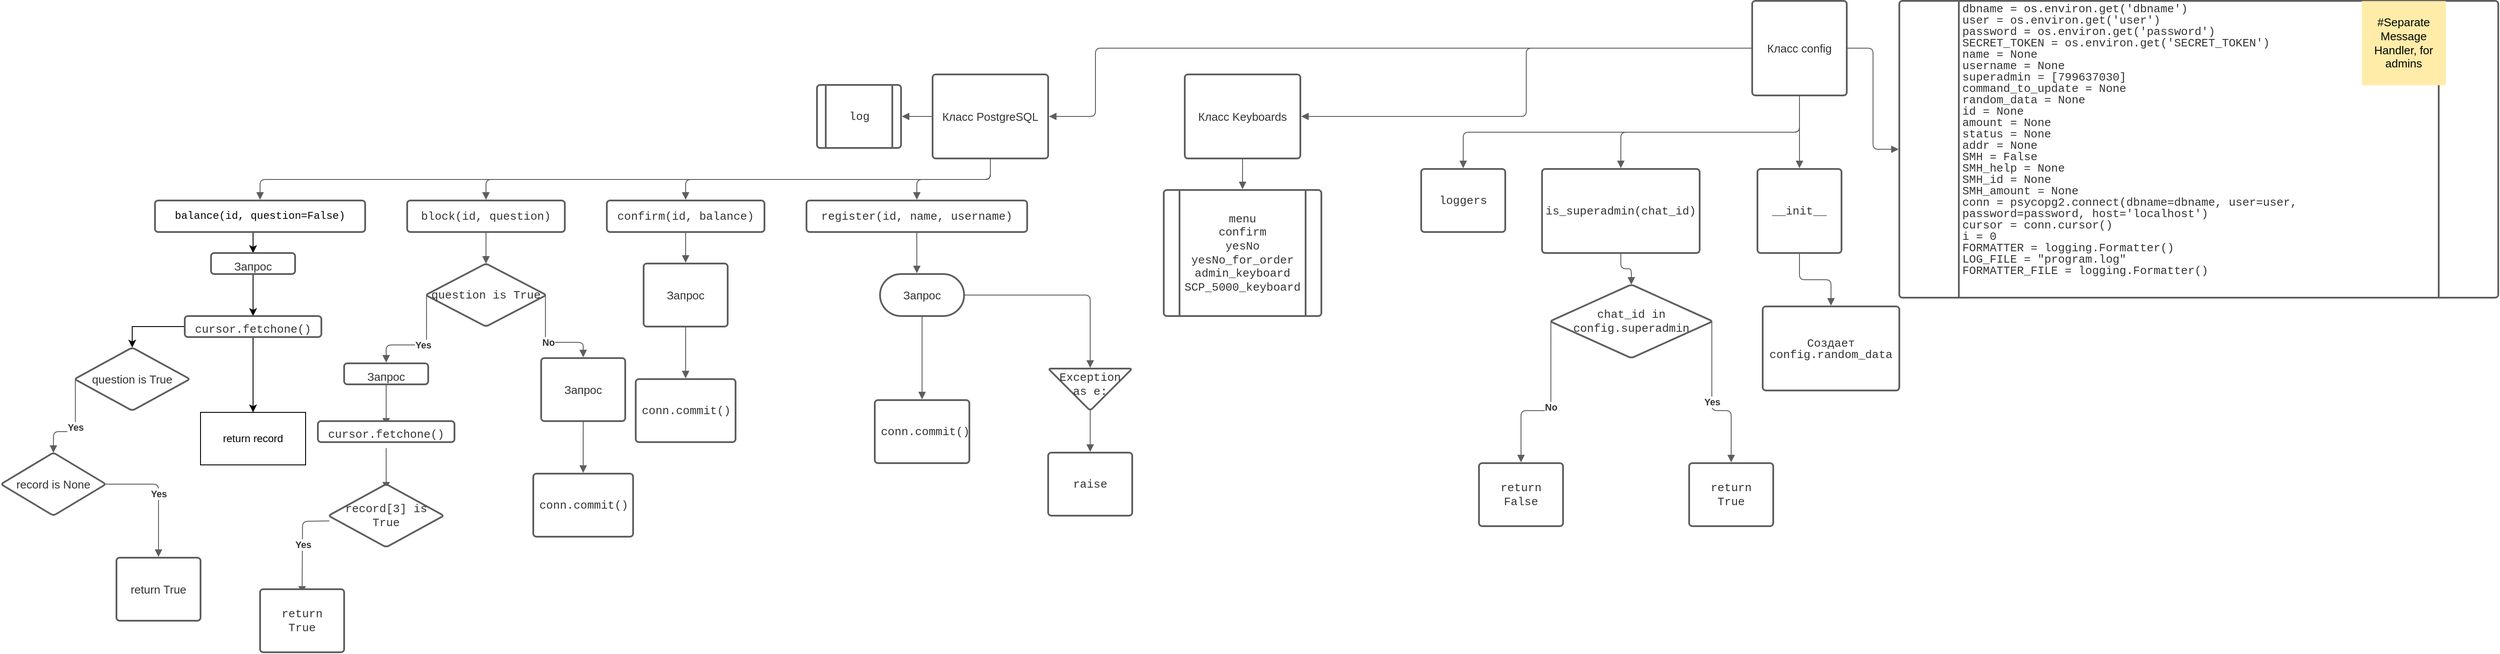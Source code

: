 <mxfile version="14.1.2" type="github"><diagram id="l6JmE9hUUsiGH81pdTk3" name="Page-1"><mxGraphModel dx="3349" dy="1628" grid="1" gridSize="10" guides="1" tooltips="1" connect="1" arrows="1" fold="1" page="1" pageScale="1" pageWidth="827" pageHeight="1169" math="0" shadow="0"><root><mxCell id="0"/><mxCell id="1" parent="0"/><UserObject label="Класс config" lucidchartObjectId="hDQ0U4UAs6aH" id="xtyEx_gyL_2J196OI3PX-1"><mxCell style="html=1;overflow=block;blockSpacing=1;whiteSpace=wrap;;whiteSpace=wrap;fontSize=13;fontColor=#333333;spacing=3;strokeColor=#5e5e5e;strokeOpacity=100;rounded=1;absoluteArcSize=1;arcSize=7;strokeWidth=2;" vertex="1" parent="1"><mxGeometry width="108" height="108" as="geometry"/></mxCell></UserObject><UserObject label="&lt;div style=&quot;display: flex; justify-content: flex-start; text-align: left; align-items: baseline; font-size: 0; line-height: 1;&quot;&gt;&lt;span style=&quot;font-size:11px;&quot;&gt;&lt;span style=&quot;font-size:13px;color:#333333;font-family: Liberation Mono;&quot;&gt;dbname = os.environ.get('dbname')&#10;&lt;/span&gt;&lt;/span&gt;&lt;/div&gt;&lt;div style=&quot;display: flex; justify-content: flex-start; text-align: left; align-items: baseline; font-size: 0; line-height: 1;&quot;&gt;&lt;span style=&quot;font-size:11px;&quot;&gt;&lt;span style=&quot;font-size:13px;color:#333333;font-family: Liberation Mono;&quot;&gt;user = os.environ.get('user')&#10;&lt;/span&gt;&lt;/span&gt;&lt;/div&gt;&lt;div style=&quot;display: flex; justify-content: flex-start; text-align: left; align-items: baseline; font-size: 0; line-height: 1;&quot;&gt;&lt;span style=&quot;font-size:11px;&quot;&gt;&lt;span style=&quot;font-size:13px;color:#333333;font-family: Liberation Mono;&quot;&gt;password = os.environ.get('password')&#10;&lt;/span&gt;&lt;/span&gt;&lt;/div&gt;&lt;div style=&quot;display: flex; justify-content: flex-start; text-align: left; align-items: baseline; font-size: 0; line-height: 1;&quot;&gt;&lt;span style=&quot;font-size:11px;&quot;&gt;&lt;span style=&quot;font-size:13px;color:#333333;font-family: Liberation Mono;&quot;&gt;SECRET_TOKEN = os.environ.get('SECRET_TOKEN')&#10;&lt;/span&gt;&lt;/span&gt;&lt;/div&gt;&lt;div style=&quot;display: flex; justify-content: flex-start; text-align: left; align-items: baseline; font-size: 0; line-height: 1;&quot;&gt;&lt;span style=&quot;font-size:11px;&quot;&gt;&lt;span style=&quot;font-size:13px;color:#333333;font-family: Liberation Mono;&quot;&gt;name = None&#10;&lt;/span&gt;&lt;/span&gt;&lt;/div&gt;&lt;div style=&quot;display: flex; justify-content: flex-start; text-align: left; align-items: baseline; font-size: 0; line-height: 1;&quot;&gt;&lt;span style=&quot;font-size:11px;&quot;&gt;&lt;span style=&quot;font-size:13px;color:#333333;font-family: Liberation Mono;&quot;&gt;username = None&#10;&lt;/span&gt;&lt;/span&gt;&lt;/div&gt;&lt;div style=&quot;display: flex; justify-content: flex-start; text-align: left; align-items: baseline; font-size: 0; line-height: 1;&quot;&gt;&lt;span style=&quot;font-size:11px;&quot;&gt;&lt;span style=&quot;font-size:13px;color:#333333;font-family: Liberation Mono;&quot;&gt;superadmin = [799637030]&#10;&lt;/span&gt;&lt;/span&gt;&lt;/div&gt;&lt;div style=&quot;display: flex; justify-content: flex-start; text-align: left; align-items: baseline; font-size: 0; line-height: 1;&quot;&gt;&lt;span style=&quot;font-size:11px;&quot;&gt;&lt;span style=&quot;font-size:13px;color:#333333;font-family: Liberation Mono;&quot;&gt;command_to_update = None&#10;&lt;/span&gt;&lt;/span&gt;&lt;/div&gt;&lt;div style=&quot;display: flex; justify-content: flex-start; text-align: left; align-items: baseline; font-size: 0; line-height: 1;&quot;&gt;&lt;span style=&quot;font-size:11px;&quot;&gt;&lt;span style=&quot;font-size:13px;color:#333333;font-family: Liberation Mono;&quot;&gt;random_data = None&#10;&lt;/span&gt;&lt;/span&gt;&lt;/div&gt;&lt;div style=&quot;display: flex; justify-content: flex-start; text-align: left; align-items: baseline; font-size: 0; line-height: 1;&quot;&gt;&lt;span style=&quot;font-size:11px;&quot;&gt;&lt;span style=&quot;font-size:13px;color:#333333;font-family: Liberation Mono;&quot;&gt;id = None&#10;&lt;/span&gt;&lt;/span&gt;&lt;/div&gt;&lt;div style=&quot;display: flex; justify-content: flex-start; text-align: left; align-items: baseline; font-size: 0; line-height: 1;&quot;&gt;&lt;span style=&quot;font-size:11px;&quot;&gt;&lt;span style=&quot;font-size:13px;color:#333333;font-family: Liberation Mono;&quot;&gt;amount = None&#10;&lt;/span&gt;&lt;/span&gt;&lt;/div&gt;&lt;div style=&quot;display: flex; justify-content: flex-start; text-align: left; align-items: baseline; font-size: 0; line-height: 1;&quot;&gt;&lt;span style=&quot;font-size:11px;&quot;&gt;&lt;span style=&quot;font-size:13px;color:#333333;font-family: Liberation Mono;&quot;&gt;status = None&#10;&lt;/span&gt;&lt;/span&gt;&lt;/div&gt;&lt;div style=&quot;display: flex; justify-content: flex-start; text-align: left; align-items: baseline; font-size: 0; line-height: 1;&quot;&gt;&lt;span style=&quot;font-size:11px;&quot;&gt;&lt;span style=&quot;font-size:13px;color:#333333;font-family: Liberation Mono;&quot;&gt;addr = None&#10;&lt;/span&gt;&lt;/span&gt;&lt;/div&gt;&lt;div style=&quot;display: flex; justify-content: flex-start; text-align: left; align-items: baseline; font-size: 0; line-height: 1;&quot;&gt;&lt;span style=&quot;font-size:11px;&quot;&gt;&lt;span style=&quot;font-size:13px;color:#333333;font-family: Liberation Mono;&quot;&gt;SMH = False&#10;&lt;/span&gt;&lt;/span&gt;&lt;/div&gt;&lt;div style=&quot;display: flex; justify-content: flex-start; text-align: left; align-items: baseline; font-size: 0; line-height: 1;&quot;&gt;&lt;span style=&quot;font-size:11px;&quot;&gt;&lt;span style=&quot;font-size:13px;color:#333333;font-family: Liberation Mono;&quot;&gt;SMH_help = None&#10;&lt;/span&gt;&lt;/span&gt;&lt;/div&gt;&lt;div style=&quot;display: flex; justify-content: flex-start; text-align: left; align-items: baseline; font-size: 0; line-height: 1;&quot;&gt;&lt;span style=&quot;font-size:11px;&quot;&gt;&lt;span style=&quot;font-size:13px;color:#333333;font-family: Liberation Mono;&quot;&gt;SMH_id = None&#10;&lt;/span&gt;&lt;/span&gt;&lt;/div&gt;&lt;div style=&quot;display: flex; justify-content: flex-start; text-align: left; align-items: baseline; font-size: 0; line-height: 1;&quot;&gt;&lt;span style=&quot;font-size:11px;&quot;&gt;&lt;span style=&quot;font-size:13px;color:#333333;font-family: Liberation Mono;&quot;&gt;SMH_amount = None&#10;&lt;/span&gt;&lt;/span&gt;&lt;/div&gt;&lt;div style=&quot;display: flex; justify-content: flex-start; text-align: left; align-items: baseline; font-size: 0; line-height: 1;&quot;&gt;&lt;span style=&quot;font-size:11px;&quot;&gt;&lt;span style=&quot;font-size:13px;color:#333333;font-family: Liberation Mono;&quot;&gt;conn = psycopg2.connect(dbname=dbname, user=user,&#10;&lt;/span&gt;&lt;/span&gt;&lt;/div&gt;&lt;div style=&quot;display: flex; justify-content: flex-start; text-align: left; align-items: baseline; font-size: 0; line-height: 1;&quot;&gt;&lt;span style=&quot;font-size:11px;&quot;&gt;&lt;span style=&quot;font-size:13px;color:#333333;font-family: Liberation Mono;&quot;&gt;                        password=password, host='localhost')&#10;&lt;/span&gt;&lt;/span&gt;&lt;/div&gt;&lt;div style=&quot;display: flex; justify-content: flex-start; text-align: left; align-items: baseline; font-size: 0; line-height: 1;&quot;&gt;&lt;span style=&quot;font-size:11px;&quot;&gt;&lt;span style=&quot;font-size:13px;color:#333333;font-family: Liberation Mono;&quot;&gt;cursor = conn.cursor()&#10;&lt;/span&gt;&lt;/span&gt;&lt;/div&gt;&lt;div style=&quot;display: flex; justify-content: flex-start; text-align: left; align-items: baseline; font-size: 0; line-height: 1;&quot;&gt;&lt;span style=&quot;font-size:11px;&quot;&gt;&lt;span style=&quot;font-size:13px;color:#333333;font-family: Liberation Mono;&quot;&gt;i = 0&#10;&lt;/span&gt;&lt;/span&gt;&lt;/div&gt;&lt;div style=&quot;display: flex; justify-content: flex-start; text-align: left; align-items: baseline; font-size: 0; line-height: 1;&quot;&gt;&lt;span style=&quot;font-size:11px;&quot;&gt;&lt;span style=&quot;font-size:13px;color:#333333;font-family: Liberation Mono;&quot;&gt;FORMATTER = logging.Formatter()&#10;&lt;/span&gt;&lt;/span&gt;&lt;/div&gt;&lt;div style=&quot;display: flex; justify-content: flex-start; text-align: left; align-items: baseline; font-size: 0; line-height: 1;&quot;&gt;&lt;span style=&quot;font-size:11px;&quot;&gt;&lt;span style=&quot;font-size:13px;color:#333333;font-family: Liberation Mono;&quot;&gt;LOG_FILE = &quot;program.log&quot;&#10;&lt;/span&gt;&lt;/span&gt;&lt;/div&gt;&lt;div style=&quot;display: flex; justify-content: flex-start; text-align: left; align-items: baseline; font-size: 0; line-height: 1;&quot;&gt;&lt;span style=&quot;font-size:11px;&quot;&gt;&lt;span style=&quot;font-size:13px;color:#333333;font-family: Liberation Mono;&quot;&gt;FORMATTER_FILE = logging.Formatter()&#10;&lt;/span&gt;&lt;/span&gt;&lt;/div&gt;&lt;div style=&quot;display: flex; justify-content: flex-start; text-align: left; align-items: baseline; font-size: 0; line-height: 1;&quot;&gt;&lt;span style=&quot;font-size:11px;&quot;&gt;&lt;/span&gt;&lt;/div&gt;" lucidchartObjectId="3DQ0W-RuxyII" id="xtyEx_gyL_2J196OI3PX-2"><mxCell style="html=1;overflow=block;blockSpacing=1;whiteSpace=wrap;shape=process;whiteSpace=wrap;fontSize=11;fontFamily=Liberation Mono;spacing=3;verticalAlign=top;strokeColor=#5e5e5e;strokeOpacity=100;rounded=1;absoluteArcSize=1;arcSize=7;strokeWidth=2;" vertex="1" parent="1"><mxGeometry x="168" width="684" height="339" as="geometry"/></mxCell></UserObject><UserObject label="" lucidchartObjectId="-DQ09T~aSJb0" id="xtyEx_gyL_2J196OI3PX-3"><mxCell style="html=1;jettySize=18;whiteSpace=wrap;fontSize=11;strokeColor=#5E5E5E;rounded=1;arcSize=12;edgeStyle=orthogonalEdgeStyle;startArrow=none;;endArrow=block;endFill=1;;exitX=1.008;exitY=0.5;exitPerimeter=0;entryX=-0.001;entryY=0.5;entryPerimeter=0;" edge="1" parent="1" source="xtyEx_gyL_2J196OI3PX-1" target="xtyEx_gyL_2J196OI3PX-2"><mxGeometry width="100" height="100" relative="1" as="geometry"><Array as="points"/></mxGeometry></mxCell></UserObject><UserObject label="#Separate Message Handler, for admins" lucidchartObjectId="pJQ08L373KIc" id="xtyEx_gyL_2J196OI3PX-4"><mxCell style="html=1;overflow=block;blockSpacing=1;whiteSpace=wrap;whiteSpace=wrap;fontSize=13;spacing=3;verticalAlign=middle;strokeColor=none;fillColor=#FFECA9;strokeWidth=0;" vertex="1" parent="1"><mxGeometry x="696" width="96" height="96" as="geometry"/></mxCell></UserObject><UserObject label="__init__" lucidchartObjectId="HMQ0KcT~kcrE" id="xtyEx_gyL_2J196OI3PX-5"><mxCell style="html=1;overflow=block;blockSpacing=1;whiteSpace=wrap;;whiteSpace=wrap;fontSize=13;fontFamily=Liberation Mono;fontColor=#333333;spacing=3;strokeColor=#5e5e5e;strokeOpacity=100;rounded=1;absoluteArcSize=1;arcSize=7;strokeWidth=2;" vertex="1" parent="1"><mxGeometry x="6" y="192" width="96" height="96" as="geometry"/></mxCell></UserObject><UserObject label="&lt;div style=&quot;display: flex; justify-content: center; text-align: center; align-items: baseline; font-size: 0; line-height: 1;&quot;&gt;&lt;span style=&quot;font-size:11px;&quot;&gt;&lt;span style=&quot;font-size:13px;color:#333333;&quot;&gt;&lt;span style=&quot;font-size:13px;color:#333333;&quot;&gt;Создает &lt;/span&gt;&lt;span style=&quot;font-size:13px;color:#333333;font-family: Liberation Mono;&quot;&gt;config.random_data&lt;/span&gt;&lt;/span&gt;&lt;/span&gt;&lt;/div&gt;" lucidchartObjectId="GNQ0ZvVok~LZ" id="xtyEx_gyL_2J196OI3PX-6"><mxCell style="html=1;overflow=block;blockSpacing=1;whiteSpace=wrap;;whiteSpace=wrap;fontSize=11;fontFamily=Liberation Mono;spacing=3;strokeColor=#5e5e5e;strokeOpacity=100;rounded=1;absoluteArcSize=1;arcSize=7;strokeWidth=2;" vertex="1" parent="1"><mxGeometry x="12" y="349" width="156" height="96" as="geometry"/></mxCell></UserObject><UserObject label="" lucidchartObjectId="JNQ0uCDDpaW5" id="xtyEx_gyL_2J196OI3PX-7"><mxCell style="html=1;jettySize=18;whiteSpace=wrap;fontSize=11;strokeColor=#5E5E5E;rounded=1;arcSize=12;edgeStyle=orthogonalEdgeStyle;startArrow=none;;endArrow=block;endFill=1;;exitX=0.5;exitY=1.009;exitPerimeter=0;entryX=0.5;entryY=-0.009;entryPerimeter=0;" edge="1" parent="1" source="xtyEx_gyL_2J196OI3PX-5" target="xtyEx_gyL_2J196OI3PX-6"><mxGeometry width="100" height="100" relative="1" as="geometry"><Array as="points"/></mxGeometry></mxCell></UserObject><UserObject label="" lucidchartObjectId="qOQ0TwKlsnbl" id="xtyEx_gyL_2J196OI3PX-8"><mxCell style="html=1;jettySize=18;whiteSpace=wrap;fontSize=11;strokeColor=#5E5E5E;rounded=1;arcSize=12;edgeStyle=orthogonalEdgeStyle;startArrow=none;;endArrow=block;endFill=1;;exitX=0.5;exitY=1.008;exitPerimeter=0;entryX=0.5;entryY=-0.009;entryPerimeter=0;" edge="1" parent="1" source="xtyEx_gyL_2J196OI3PX-1" target="xtyEx_gyL_2J196OI3PX-5"><mxGeometry width="100" height="100" relative="1" as="geometry"><Array as="points"/></mxGeometry></mxCell></UserObject><UserObject label="is_superadmin(chat_id)" lucidchartObjectId="3OQ02ox6k~gU" id="xtyEx_gyL_2J196OI3PX-9"><mxCell style="html=1;overflow=block;blockSpacing=1;whiteSpace=wrap;;whiteSpace=wrap;fontSize=13;fontFamily=Liberation Mono;fontColor=#333333;spacing=3;strokeColor=#5e5e5e;strokeOpacity=100;rounded=1;absoluteArcSize=1;arcSize=7;strokeWidth=2;" vertex="1" parent="1"><mxGeometry x="-240" y="192" width="180" height="96" as="geometry"/></mxCell></UserObject><UserObject label="" lucidchartObjectId="sPQ0z7JAv8b." id="xtyEx_gyL_2J196OI3PX-10"><mxCell style="html=1;jettySize=18;whiteSpace=wrap;fontSize=11;strokeColor=#5E5E5E;rounded=1;arcSize=12;edgeStyle=orthogonalEdgeStyle;startArrow=none;;endArrow=block;endFill=1;;exitX=0.5;exitY=1.008;exitPerimeter=0;entryX=0.5;entryY=-0.009;entryPerimeter=0;" edge="1" parent="1" source="xtyEx_gyL_2J196OI3PX-1" target="xtyEx_gyL_2J196OI3PX-9"><mxGeometry width="100" height="100" relative="1" as="geometry"><Array as="points"/></mxGeometry></mxCell></UserObject><UserObject label="chat_id in config.superadmin" lucidchartObjectId="EPQ0c0hJ~rUx" id="xtyEx_gyL_2J196OI3PX-11"><mxCell style="html=1;overflow=block;blockSpacing=1;whiteSpace=wrap;rhombus;whiteSpace=wrap;fontSize=13;fontFamily=Liberation Mono;fontColor=#333333;spacing=3;strokeColor=#5e5e5e;strokeOpacity=100;rounded=1;absoluteArcSize=1;arcSize=7;strokeWidth=2;" vertex="1" parent="1"><mxGeometry x="-231" y="324" width="186" height="84" as="geometry"/></mxCell></UserObject><UserObject label="" lucidchartObjectId="hQQ0FDJRpMS4" id="xtyEx_gyL_2J196OI3PX-12"><mxCell style="html=1;jettySize=18;whiteSpace=wrap;fontSize=11;strokeColor=#5E5E5E;rounded=1;arcSize=12;edgeStyle=orthogonalEdgeStyle;startArrow=none;;endArrow=block;endFill=1;;exitX=0.5;exitY=1.009;exitPerimeter=0;entryX=0.5;entryY=0.001;entryPerimeter=0;" edge="1" parent="1" source="xtyEx_gyL_2J196OI3PX-9" target="xtyEx_gyL_2J196OI3PX-11"><mxGeometry width="100" height="100" relative="1" as="geometry"><Array as="points"/></mxGeometry></mxCell></UserObject><UserObject label="" lucidchartObjectId="rQQ0VRvzDDRo" id="xtyEx_gyL_2J196OI3PX-13"><mxCell style="html=1;jettySize=18;whiteSpace=wrap;fontSize=10;fontColor=#333333;fontStyle=1;strokeColor=#5E5E5E;rounded=1;arcSize=12;edgeStyle=orthogonalEdgeStyle;startArrow=none;;endArrow=block;endFill=1;;exitX=0.994;exitY=0.5;exitPerimeter=0;entryX=0.5;entryY=-0.012;entryPerimeter=0;" edge="1" parent="1" source="xtyEx_gyL_2J196OI3PX-11" target="xtyEx_gyL_2J196OI3PX-15"><mxGeometry width="100" height="100" relative="1" as="geometry"><Array as="points"/></mxGeometry></mxCell></UserObject><mxCell id="xtyEx_gyL_2J196OI3PX-14" value="Yes" style="text;html=1;resizable=0;labelBackgroundColor=#ffffff;align=center;verticalAlign=middle;fontStyle=1;fontColor=#333333;;fontSize=10.667;" vertex="1" parent="xtyEx_gyL_2J196OI3PX-13"><mxGeometry relative="1" as="geometry"/></mxCell><UserObject label="return True" lucidchartObjectId="uQQ0.fqNbmyH" id="xtyEx_gyL_2J196OI3PX-15"><mxCell style="html=1;overflow=block;blockSpacing=1;whiteSpace=wrap;;whiteSpace=wrap;fontSize=13;fontFamily=Liberation Mono;fontColor=#333333;spacing=7;strokeColor=#5E5E5E;rounded=1;absoluteArcSize=1;arcSize=7;strokeWidth=2;" vertex="1" parent="1"><mxGeometry x="-72" y="528" width="96" height="72" as="geometry"/></mxCell></UserObject><UserObject label="" lucidchartObjectId="EQQ0zGtnbi05" id="xtyEx_gyL_2J196OI3PX-16"><mxCell style="html=1;jettySize=18;whiteSpace=wrap;fontSize=10;fontColor=#333333;fontStyle=1;strokeColor=#5E5E5E;rounded=1;arcSize=12;edgeStyle=orthogonalEdgeStyle;startArrow=none;;endArrow=block;endFill=1;;exitX=0.006;exitY=0.5;exitPerimeter=0;entryX=0.5;entryY=-0.012;entryPerimeter=0;" edge="1" parent="1" source="xtyEx_gyL_2J196OI3PX-11" target="xtyEx_gyL_2J196OI3PX-18"><mxGeometry width="100" height="100" relative="1" as="geometry"><Array as="points"/></mxGeometry></mxCell></UserObject><mxCell id="xtyEx_gyL_2J196OI3PX-17" value="No" style="text;html=1;resizable=0;labelBackgroundColor=#ffffff;align=center;verticalAlign=middle;fontStyle=1;fontColor=#333333;;fontSize=10.667;" vertex="1" parent="xtyEx_gyL_2J196OI3PX-16"><mxGeometry relative="1" as="geometry"/></mxCell><UserObject label="return False" lucidchartObjectId="FQQ06dOtDQjU" id="xtyEx_gyL_2J196OI3PX-18"><mxCell style="html=1;overflow=block;blockSpacing=1;whiteSpace=wrap;;whiteSpace=wrap;fontSize=13;fontFamily=Liberation Mono;fontColor=#333333;spacing=7;strokeColor=#5E5E5E;rounded=1;absoluteArcSize=1;arcSize=7;strokeWidth=2;" vertex="1" parent="1"><mxGeometry x="-312" y="528" width="96" height="72" as="geometry"/></mxCell></UserObject><UserObject label="loggers" lucidchartObjectId="dRQ0bjkCkTeu" id="xtyEx_gyL_2J196OI3PX-19"><mxCell style="html=1;overflow=block;blockSpacing=1;whiteSpace=wrap;;whiteSpace=wrap;fontSize=13;fontFamily=Liberation Mono;fontColor=#333333;spacing=7;strokeColor=#5e5e5e;strokeOpacity=100;rounded=1;absoluteArcSize=1;arcSize=7;strokeWidth=2;" vertex="1" parent="1"><mxGeometry x="-378" y="192" width="96" height="72" as="geometry"/></mxCell></UserObject><UserObject label="" lucidchartObjectId="oRQ0dW47oApv" id="xtyEx_gyL_2J196OI3PX-20"><mxCell style="html=1;jettySize=18;whiteSpace=wrap;fontSize=11;strokeColor=#5E5E5E;rounded=1;arcSize=12;edgeStyle=orthogonalEdgeStyle;startArrow=none;;endArrow=block;endFill=1;;exitX=0.5;exitY=1.008;exitPerimeter=0;entryX=0.5;entryY=-0.012;entryPerimeter=0;" edge="1" parent="1" source="xtyEx_gyL_2J196OI3PX-1" target="xtyEx_gyL_2J196OI3PX-19"><mxGeometry width="100" height="100" relative="1" as="geometry"><Array as="points"/></mxGeometry></mxCell></UserObject><UserObject label="Класс Keyboards" lucidchartObjectId="pSQ0SpDm4W1n" id="xtyEx_gyL_2J196OI3PX-21"><mxCell style="html=1;overflow=block;blockSpacing=1;whiteSpace=wrap;;whiteSpace=wrap;fontSize=13;fontColor=#333333;spacing=3;strokeColor=#5e5e5e;strokeOpacity=100;rounded=1;absoluteArcSize=1;arcSize=7;strokeWidth=2;" vertex="1" parent="1"><mxGeometry x="-648" y="84" width="132" height="96" as="geometry"/></mxCell></UserObject><UserObject label="" lucidchartObjectId="VTQ0Rz09wzG1" id="xtyEx_gyL_2J196OI3PX-22"><mxCell style="html=1;jettySize=18;whiteSpace=wrap;fontSize=11;strokeColor=#5E5E5E;rounded=1;arcSize=12;edgeStyle=orthogonalEdgeStyle;startArrow=none;;endArrow=block;endFill=1;;exitX=-0.008;exitY=0.5;exitPerimeter=0;entryX=1.007;entryY=0.5;entryPerimeter=0;" edge="1" parent="1" source="xtyEx_gyL_2J196OI3PX-1" target="xtyEx_gyL_2J196OI3PX-21"><mxGeometry width="100" height="100" relative="1" as="geometry"><Array as="points"/></mxGeometry></mxCell></UserObject><UserObject label="menu&#10;confirm&#10;yesNo&#10;yesNo_for_order&#10;admin_keyboard&#10;SCP_5000_keyboard" lucidchartObjectId="YUQ0JGQ-YQhx" id="xtyEx_gyL_2J196OI3PX-23"><mxCell style="html=1;overflow=block;blockSpacing=1;whiteSpace=wrap;shape=process;whiteSpace=wrap;fontSize=13;fontFamily=Liberation Mono;fontColor=#333333;spacing=3;strokeColor=#5e5e5e;strokeOpacity=100;rounded=1;absoluteArcSize=1;arcSize=7;strokeWidth=2;" vertex="1" parent="1"><mxGeometry x="-672" y="216" width="180" height="144" as="geometry"/></mxCell></UserObject><UserObject label="" lucidchartObjectId="hWQ0HaFvzRCO" id="xtyEx_gyL_2J196OI3PX-24"><mxCell style="html=1;jettySize=18;whiteSpace=wrap;fontSize=11;strokeColor=#5E5E5E;rounded=1;arcSize=12;edgeStyle=orthogonalEdgeStyle;startArrow=none;;endArrow=block;endFill=1;;exitX=0.5;exitY=1.009;exitPerimeter=0;entryX=0.5;entryY=-0.006;entryPerimeter=0;" edge="1" parent="1" source="xtyEx_gyL_2J196OI3PX-21" target="xtyEx_gyL_2J196OI3PX-23"><mxGeometry width="100" height="100" relative="1" as="geometry"><Array as="points"/></mxGeometry></mxCell></UserObject><UserObject label="Класс PostgreSQL" lucidchartObjectId="TWQ0KrH0w~ts" id="xtyEx_gyL_2J196OI3PX-25"><mxCell style="html=1;overflow=block;blockSpacing=1;whiteSpace=wrap;;whiteSpace=wrap;fontSize=13;fontColor=#333333;spacing=3;strokeColor=#5e5e5e;strokeOpacity=100;rounded=1;absoluteArcSize=1;arcSize=7;strokeWidth=2;" vertex="1" parent="1"><mxGeometry x="-936" y="84" width="132" height="96" as="geometry"/></mxCell></UserObject><UserObject label="" lucidchartObjectId="-WQ0o5qtlB7k" id="xtyEx_gyL_2J196OI3PX-26"><mxCell style="html=1;jettySize=18;whiteSpace=wrap;fontSize=11;strokeColor=#5E5E5E;rounded=1;arcSize=12;edgeStyle=orthogonalEdgeStyle;startArrow=none;;endArrow=block;endFill=1;;exitX=-0.008;exitY=0.5;exitPerimeter=0;entryX=1.007;entryY=0.5;entryPerimeter=0;" edge="1" parent="1" source="xtyEx_gyL_2J196OI3PX-1" target="xtyEx_gyL_2J196OI3PX-25"><mxGeometry width="100" height="100" relative="1" as="geometry"><Array as="points"><mxPoint x="-750" y="54"/><mxPoint x="-750" y="132"/></Array></mxGeometry></mxCell></UserObject><UserObject label="log" lucidchartObjectId="JXQ0AlCBZDfg" id="xtyEx_gyL_2J196OI3PX-27"><mxCell style="html=1;overflow=block;blockSpacing=1;whiteSpace=wrap;shape=process;whiteSpace=wrap;fontSize=13;fontFamily=Liberation Mono;fontColor=#333333;spacing=3;strokeColor=#5e5e5e;strokeOpacity=100;rounded=1;absoluteArcSize=1;arcSize=7;strokeWidth=2;" vertex="1" parent="1"><mxGeometry x="-1068" y="96" width="96" height="72" as="geometry"/></mxCell></UserObject><UserObject label="" lucidchartObjectId="LXQ0_CqftDRb" id="xtyEx_gyL_2J196OI3PX-28"><mxCell style="html=1;jettySize=18;whiteSpace=wrap;fontSize=11;strokeColor=#5E5E5E;rounded=1;arcSize=12;edgeStyle=orthogonalEdgeStyle;startArrow=none;;endArrow=block;endFill=1;;exitX=-0.007;exitY=0.5;exitPerimeter=0;entryX=1.009;entryY=0.5;entryPerimeter=0;" edge="1" parent="1" source="xtyEx_gyL_2J196OI3PX-25" target="xtyEx_gyL_2J196OI3PX-27"><mxGeometry width="100" height="100" relative="1" as="geometry"><Array as="points"/></mxGeometry></mxCell></UserObject><UserObject label="register(id, name, username)" lucidchartObjectId="d3Q0F_DugEkv" id="xtyEx_gyL_2J196OI3PX-29"><mxCell style="html=1;overflow=block;blockSpacing=1;whiteSpace=wrap;;whiteSpace=wrap;fontSize=13;fontFamily=Liberation Mono;fontColor=#333333;spacing=3;strokeColor=#5e5e5e;strokeOpacity=100;rounded=1;absoluteArcSize=1;arcSize=7;strokeWidth=2;" vertex="1" parent="1"><mxGeometry x="-1080" y="228" width="252" height="36" as="geometry"/></mxCell></UserObject><UserObject label="" lucidchartObjectId="v3Q0CpTUsn5E" id="xtyEx_gyL_2J196OI3PX-30"><mxCell style="html=1;jettySize=18;whiteSpace=wrap;fontSize=11;strokeColor=#5E5E5E;rounded=1;arcSize=12;edgeStyle=orthogonalEdgeStyle;startArrow=none;;endArrow=block;endFill=1;;exitX=0.5;exitY=1.009;exitPerimeter=0;entryX=0.5;entryY=-0.025;entryPerimeter=0;" edge="1" parent="1" source="xtyEx_gyL_2J196OI3PX-25" target="xtyEx_gyL_2J196OI3PX-29"><mxGeometry width="100" height="100" relative="1" as="geometry"><Array as="points"/></mxGeometry></mxCell></UserObject><UserObject label="Запрос" lucidchartObjectId="c5Q0tSHbYAaO" id="xtyEx_gyL_2J196OI3PX-31"><mxCell style="html=1;overflow=block;blockSpacing=1;whiteSpace=wrap;rounded=1;arcSize=50;whiteSpace=wrap;fontSize=13;fontColor=#333333;spacing=3;strokeColor=#5e5e5e;strokeOpacity=100;strokeWidth=2;" vertex="1" parent="1"><mxGeometry x="-996" y="312" width="96" height="48" as="geometry"/></mxCell></UserObject><UserObject label="" lucidchartObjectId="l7Q0YQLu.lhM" id="xtyEx_gyL_2J196OI3PX-32"><mxCell style="html=1;jettySize=18;whiteSpace=wrap;fontSize=11;strokeColor=#5E5E5E;rounded=1;arcSize=12;edgeStyle=orthogonalEdgeStyle;startArrow=none;;endArrow=block;endFill=1;;exitX=0.5;exitY=1.025;exitPerimeter=0;entryX=0.438;entryY=-0.019;entryPerimeter=0;" edge="1" parent="1" source="xtyEx_gyL_2J196OI3PX-29" target="xtyEx_gyL_2J196OI3PX-31"><mxGeometry width="100" height="100" relative="1" as="geometry"><Array as="points"/></mxGeometry></mxCell></UserObject><UserObject label="" lucidchartObjectId="87Q0lBMQYeHx" id="xtyEx_gyL_2J196OI3PX-33"><mxCell style="html=1;jettySize=18;whiteSpace=wrap;fontSize=11;strokeColor=#5E5E5E;rounded=1;arcSize=12;edgeStyle=orthogonalEdgeStyle;startArrow=none;;endArrow=block;endFill=1;;exitX=1.009;exitY=0.5;exitPerimeter=0;entryX=0.5;entryY=-0.019;entryPerimeter=0;" edge="1" parent="1" source="xtyEx_gyL_2J196OI3PX-31" target="xtyEx_gyL_2J196OI3PX-34"><mxGeometry width="100" height="100" relative="1" as="geometry"><Array as="points"/></mxGeometry></mxCell></UserObject><UserObject label="Exception as e:" lucidchartObjectId="~7Q0lUp9c2rR" id="xtyEx_gyL_2J196OI3PX-34"><mxCell style="html=1;overflow=block;blockSpacing=1;whiteSpace=wrap;triangle;direction=south;anchorPointDirection=0;whiteSpace=wrap;fontSize=13;fontFamily=Liberation Mono;fontColor=#333333;spacing=3;verticalAlign=top;strokeColor=#5E5E5E;rounded=1;absoluteArcSize=1;arcSize=7;strokeWidth=2;" vertex="1" parent="1"><mxGeometry x="-804" y="420" width="96" height="48" as="geometry"/></mxCell></UserObject><UserObject label="" lucidchartObjectId="D8Q0KIHYNTnN" id="xtyEx_gyL_2J196OI3PX-35"><mxCell style="html=1;jettySize=18;whiteSpace=wrap;fontSize=11;strokeColor=#5E5E5E;rounded=1;arcSize=12;edgeStyle=orthogonalEdgeStyle;startArrow=none;;endArrow=block;endFill=1;;exitX=0.5;exitY=0.987;exitPerimeter=0;entryX=0.5;entryY=-0.012;entryPerimeter=0;" edge="1" parent="1" source="xtyEx_gyL_2J196OI3PX-34" target="xtyEx_gyL_2J196OI3PX-36"><mxGeometry width="100" height="100" relative="1" as="geometry"><Array as="points"/></mxGeometry></mxCell></UserObject><UserObject label="raise" lucidchartObjectId="E8Q0.PhNvMUw" id="xtyEx_gyL_2J196OI3PX-36"><mxCell style="html=1;overflow=block;blockSpacing=1;whiteSpace=wrap;;whiteSpace=wrap;fontSize=13;fontFamily=Liberation Mono;fontColor=#333333;spacing=7;strokeColor=#5E5E5E;rounded=1;absoluteArcSize=1;arcSize=7;strokeWidth=2;" vertex="1" parent="1"><mxGeometry x="-804" y="516" width="96" height="72" as="geometry"/></mxCell></UserObject><UserObject label="" lucidchartObjectId="28Q0QKNo~Ukf" id="xtyEx_gyL_2J196OI3PX-37"><mxCell style="html=1;jettySize=18;whiteSpace=wrap;fontSize=11;strokeColor=#5E5E5E;rounded=1;arcSize=12;edgeStyle=orthogonalEdgeStyle;startArrow=none;;endArrow=block;endFill=1;;exitX=0.5;exitY=1.019;exitPerimeter=0;entryX=0.5;entryY=-0.012;entryPerimeter=0;" edge="1" parent="1" source="xtyEx_gyL_2J196OI3PX-31" target="xtyEx_gyL_2J196OI3PX-38"><mxGeometry width="100" height="100" relative="1" as="geometry"><Array as="points"/></mxGeometry></mxCell></UserObject><UserObject label="conn.commit()" lucidchartObjectId="48Q0Pkbf6c8x" id="xtyEx_gyL_2J196OI3PX-38"><mxCell style="html=1;overflow=block;blockSpacing=1;whiteSpace=wrap;;whiteSpace=wrap;fontSize=13;fontFamily=Liberation Mono;fontColor=#333333;spacing=7;strokeColor=#5E5E5E;rounded=1;absoluteArcSize=1;arcSize=7;strokeWidth=2;" vertex="1" parent="1"><mxGeometry x="-1002" y="456" width="108" height="72" as="geometry"/></mxCell></UserObject><UserObject label="confirm(id, balance)" lucidchartObjectId="59Q0v1g5x1WH" id="xtyEx_gyL_2J196OI3PX-39"><mxCell style="html=1;overflow=block;blockSpacing=1;whiteSpace=wrap;;whiteSpace=wrap;fontSize=13;fontFamily=Liberation Mono;fontColor=#333333;spacing=7;strokeColor=#5e5e5e;strokeOpacity=100;rounded=1;absoluteArcSize=1;arcSize=7;strokeWidth=2;" vertex="1" parent="1"><mxGeometry x="-1308" y="228" width="180" height="36" as="geometry"/></mxCell></UserObject><UserObject label="" lucidchartObjectId="p-Q0mg.cwxbQ" id="xtyEx_gyL_2J196OI3PX-40"><mxCell style="html=1;jettySize=18;whiteSpace=wrap;fontSize=11;strokeColor=#5E5E5E;rounded=1;arcSize=12;edgeStyle=orthogonalEdgeStyle;startArrow=none;;endArrow=block;endFill=1;;exitX=0.5;exitY=1.009;exitPerimeter=0;entryX=0.5;entryY=-0.025;entryPerimeter=0;" edge="1" parent="1" source="xtyEx_gyL_2J196OI3PX-25" target="xtyEx_gyL_2J196OI3PX-39"><mxGeometry width="100" height="100" relative="1" as="geometry"><Array as="points"/></mxGeometry></mxCell></UserObject><UserObject label="Запрос" lucidchartObjectId="E-Q0p1fXKIm3" id="xtyEx_gyL_2J196OI3PX-41"><mxCell style="html=1;overflow=block;blockSpacing=1;whiteSpace=wrap;;whiteSpace=wrap;fontSize=13;fontColor=#333333;spacing=7;strokeColor=#5e5e5e;strokeOpacity=100;rounded=1;absoluteArcSize=1;arcSize=7;strokeWidth=2;" vertex="1" parent="1"><mxGeometry x="-1266" y="300" width="96" height="72" as="geometry"/></mxCell></UserObject><UserObject label="" lucidchartObjectId="G-Q0-Jyw0N.0" id="xtyEx_gyL_2J196OI3PX-42"><mxCell style="html=1;jettySize=18;whiteSpace=wrap;fontSize=11;strokeColor=#5E5E5E;rounded=1;arcSize=12;edgeStyle=orthogonalEdgeStyle;startArrow=none;;endArrow=block;endFill=1;;exitX=0.5;exitY=1.025;exitPerimeter=0;entryX=0.5;entryY=-0.012;entryPerimeter=0;" edge="1" parent="1" source="xtyEx_gyL_2J196OI3PX-39" target="xtyEx_gyL_2J196OI3PX-41"><mxGeometry width="100" height="100" relative="1" as="geometry"><Array as="points"/></mxGeometry></mxCell></UserObject><UserObject label="" lucidchartObjectId="O-Q07vXEeAWM" id="xtyEx_gyL_2J196OI3PX-43"><mxCell style="html=1;jettySize=18;whiteSpace=wrap;fontSize=11;strokeColor=#5E5E5E;rounded=1;arcSize=12;edgeStyle=orthogonalEdgeStyle;startArrow=none;;endArrow=block;endFill=1;;exitX=0.5;exitY=1.013;exitPerimeter=0;entryX=0.5;entryY=-0.012;entryPerimeter=0;" edge="1" parent="1" source="xtyEx_gyL_2J196OI3PX-41" target="xtyEx_gyL_2J196OI3PX-44"><mxGeometry width="100" height="100" relative="1" as="geometry"><Array as="points"/></mxGeometry></mxCell></UserObject><UserObject label="conn.commit()" lucidchartObjectId="P-Q0LnzoWJox" id="xtyEx_gyL_2J196OI3PX-44"><mxCell style="html=1;overflow=block;blockSpacing=1;whiteSpace=wrap;;whiteSpace=wrap;fontSize=13;fontFamily=Liberation Mono;fontColor=#333333;spacing=7;strokeColor=#5E5E5E;rounded=1;absoluteArcSize=1;arcSize=7;strokeWidth=2;" vertex="1" parent="1"><mxGeometry x="-1275" y="432" width="114" height="72" as="geometry"/></mxCell></UserObject><UserObject label="block(id, question)" lucidchartObjectId="l_Q01EFt81c7" id="xtyEx_gyL_2J196OI3PX-45"><mxCell style="html=1;overflow=block;blockSpacing=1;whiteSpace=wrap;;whiteSpace=wrap;fontSize=13;fontFamily=Liberation Mono;fontColor=#333333;spacing=7;strokeColor=#5e5e5e;strokeOpacity=100;rounded=1;absoluteArcSize=1;arcSize=7;strokeWidth=2;" vertex="1" parent="1"><mxGeometry x="-1536" y="228" width="180" height="36" as="geometry"/></mxCell></UserObject><UserObject label="" lucidchartObjectId="X_Q0ZRWoyniU" id="xtyEx_gyL_2J196OI3PX-46"><mxCell style="html=1;jettySize=18;whiteSpace=wrap;fontSize=11;strokeColor=#5E5E5E;rounded=1;arcSize=12;edgeStyle=orthogonalEdgeStyle;startArrow=none;;endArrow=block;endFill=1;;exitX=0.5;exitY=1.009;exitPerimeter=0;entryX=0.5;entryY=-0.025;entryPerimeter=0;" edge="1" parent="1" source="xtyEx_gyL_2J196OI3PX-25" target="xtyEx_gyL_2J196OI3PX-45"><mxGeometry width="100" height="100" relative="1" as="geometry"><Array as="points"/></mxGeometry></mxCell></UserObject><UserObject label="question is True" lucidchartObjectId="b~Q0eY7LzALk" id="xtyEx_gyL_2J196OI3PX-47"><mxCell style="html=1;overflow=block;blockSpacing=1;whiteSpace=wrap;rhombus;whiteSpace=wrap;fontSize=13;fontFamily=Liberation Mono;fontColor=#333333;spacing=3;strokeColor=#5e5e5e;strokeOpacity=100;rounded=1;absoluteArcSize=1;arcSize=7;strokeWidth=2;" vertex="1" parent="1"><mxGeometry x="-1515" y="300" width="138" height="72" as="geometry"/></mxCell></UserObject><UserObject label="" lucidchartObjectId="D~Q0fflemiTA" id="xtyEx_gyL_2J196OI3PX-48"><mxCell style="html=1;jettySize=18;whiteSpace=wrap;fontSize=10;fontColor=#333333;fontStyle=1;strokeColor=#5E5E5E;rounded=1;arcSize=12;edgeStyle=orthogonalEdgeStyle;startArrow=none;;endArrow=block;endFill=1;;exitX=0.008;exitY=0.5;exitPerimeter=0;entryX=0.5;entryY=-0.037;entryPerimeter=0;" edge="1" parent="1" source="xtyEx_gyL_2J196OI3PX-47" target="xtyEx_gyL_2J196OI3PX-50"><mxGeometry width="100" height="100" relative="1" as="geometry"><Array as="points"/></mxGeometry></mxCell></UserObject><mxCell id="xtyEx_gyL_2J196OI3PX-49" value="Yes" style="text;html=1;resizable=0;labelBackgroundColor=#ffffff;align=center;verticalAlign=middle;fontStyle=1;fontColor=#333333;;fontSize=10.667;" vertex="1" parent="xtyEx_gyL_2J196OI3PX-48"><mxGeometry relative="1" as="geometry"/></mxCell><UserObject label="Запрос" lucidchartObjectId="H~Q0LHvacU.Q" id="xtyEx_gyL_2J196OI3PX-50"><mxCell style="html=1;overflow=block;blockSpacing=1;whiteSpace=wrap;;whiteSpace=wrap;fontSize=13;fontColor=#333333;spacing=7;strokeColor=#5E5E5E;rounded=1;absoluteArcSize=1;arcSize=7;strokeWidth=2;" vertex="1" parent="1"><mxGeometry x="-1608" y="414" width="96" height="24" as="geometry"/></mxCell></UserObject><UserObject label="" lucidchartObjectId="faR0~mw60AYh" id="xtyEx_gyL_2J196OI3PX-51"><mxCell style="html=1;jettySize=18;whiteSpace=wrap;fontSize=11;strokeColor=#5E5E5E;rounded=1;arcSize=12;edgeStyle=orthogonalEdgeStyle;startArrow=none;;endArrow=block;endFill=1;;exitX=0.5;exitY=1.038;exitPerimeter=0;entryX=0.5;entryY=-0.037;entryPerimeter=0;" edge="1" parent="1" source="xtyEx_gyL_2J196OI3PX-50"><mxGeometry width="100" height="100" relative="1" as="geometry"><Array as="points"/><mxPoint x="-1560" y="485.112" as="targetPoint"/></mxGeometry></mxCell></UserObject><UserObject label="cursor.fetchone()" lucidchartObjectId="gaR0jCmPV1Eh" id="xtyEx_gyL_2J196OI3PX-52"><mxCell style="html=1;overflow=block;blockSpacing=1;whiteSpace=wrap;;whiteSpace=wrap;fontSize=13;fontFamily=Liberation Mono;fontColor=#333333;spacing=7;strokeColor=#5E5E5E;rounded=1;absoluteArcSize=1;arcSize=7;strokeWidth=2;" vertex="1" parent="1"><mxGeometry x="-1638" y="480" width="156" height="24" as="geometry"/></mxCell></UserObject><UserObject label="" lucidchartObjectId="2aR0TyFjc0ti" id="xtyEx_gyL_2J196OI3PX-53"><mxCell style="html=1;jettySize=18;whiteSpace=wrap;fontSize=11;strokeColor=#5E5E5E;rounded=1;arcSize=12;edgeStyle=orthogonalEdgeStyle;startArrow=none;;endArrow=block;endFill=1;;exitX=0.5;exitY=1.038;exitPerimeter=0;entryX=0.5;entryY=0.002;entryPerimeter=0;" edge="1" parent="1"><mxGeometry width="100" height="100" relative="1" as="geometry"><Array as="points"/><mxPoint x="-1560" y="510.912" as="sourcePoint"/><mxPoint x="-1560" y="558.144" as="targetPoint"/></mxGeometry></mxCell></UserObject><UserObject label="record[3] is True" lucidchartObjectId="4aR0fzoKFp~W" id="xtyEx_gyL_2J196OI3PX-54"><mxCell style="html=1;overflow=block;blockSpacing=1;whiteSpace=wrap;rhombus;whiteSpace=wrap;fontSize=13;fontFamily=Liberation Mono;fontColor=#333333;spacing=3;strokeColor=#5E5E5E;rounded=1;absoluteArcSize=1;arcSize=7;strokeWidth=2;" vertex="1" parent="1"><mxGeometry x="-1626" y="552" width="132" height="72" as="geometry"/></mxCell></UserObject><UserObject label="" lucidchartObjectId="kbR0sgvIYBm." id="xtyEx_gyL_2J196OI3PX-55"><mxCell style="html=1;jettySize=18;whiteSpace=wrap;fontSize=10;fontColor=#333333;fontStyle=1;strokeColor=#5E5E5E;rounded=1;arcSize=12;edgeStyle=orthogonalEdgeStyle;startArrow=none;;endArrow=block;endFill=1;;exitX=0.008;exitY=0.5;exitPerimeter=0;entryX=0.5;entryY=-0.012;entryPerimeter=0;" edge="1" parent="1"><mxGeometry width="100" height="100" relative="1" as="geometry"><Array as="points"/><mxPoint x="-1624.944" y="594" as="sourcePoint"/><mxPoint x="-1656" y="677.136" as="targetPoint"/></mxGeometry></mxCell></UserObject><mxCell id="xtyEx_gyL_2J196OI3PX-56" value="Yes" style="text;html=1;resizable=0;labelBackgroundColor=#ffffff;align=center;verticalAlign=middle;fontStyle=1;fontColor=#333333;;fontSize=10.667;" vertex="1" parent="xtyEx_gyL_2J196OI3PX-55"><mxGeometry relative="1" as="geometry"/></mxCell><UserObject label="return True" lucidchartObjectId="nbR0TXfwdI72" id="xtyEx_gyL_2J196OI3PX-57"><mxCell style="html=1;overflow=block;blockSpacing=1;whiteSpace=wrap;;whiteSpace=wrap;fontSize=13;fontFamily=Liberation Mono;fontColor=#333333;spacing=7;strokeColor=#5E5E5E;rounded=1;absoluteArcSize=1;arcSize=7;strokeWidth=2;" vertex="1" parent="1"><mxGeometry x="-1704" y="672" width="96" height="72" as="geometry"/></mxCell></UserObject><UserObject label="" lucidchartObjectId="FbR0.Y.JKC6a" id="xtyEx_gyL_2J196OI3PX-58"><mxCell style="html=1;jettySize=18;whiteSpace=wrap;fontSize=11;strokeColor=#5E5E5E;rounded=1;arcSize=12;edgeStyle=orthogonalEdgeStyle;startArrow=none;;endArrow=block;endFill=1;;exitX=0.5;exitY=1.025;exitPerimeter=0;entryX=0.5;entryY=0.002;entryPerimeter=0;" edge="1" parent="1" source="xtyEx_gyL_2J196OI3PX-45" target="xtyEx_gyL_2J196OI3PX-47"><mxGeometry width="100" height="100" relative="1" as="geometry"><Array as="points"/></mxGeometry></mxCell></UserObject><UserObject label="" lucidchartObjectId="ObR0PzknjbRJ" id="xtyEx_gyL_2J196OI3PX-59"><mxCell style="html=1;jettySize=18;whiteSpace=wrap;fontSize=10;fontColor=#333333;fontStyle=1;strokeColor=#5E5E5E;rounded=1;arcSize=12;edgeStyle=orthogonalEdgeStyle;startArrow=none;;endArrow=block;endFill=1;;exitX=0.992;exitY=0.5;exitPerimeter=0;entryX=0.5;entryY=-0.012;entryPerimeter=0;" edge="1" parent="1" source="xtyEx_gyL_2J196OI3PX-47" target="xtyEx_gyL_2J196OI3PX-61"><mxGeometry width="100" height="100" relative="1" as="geometry"><Array as="points"/></mxGeometry></mxCell></UserObject><mxCell id="xtyEx_gyL_2J196OI3PX-60" value="No" style="text;html=1;resizable=0;labelBackgroundColor=#ffffff;align=center;verticalAlign=middle;fontStyle=1;fontColor=#333333;;fontSize=10.667;" vertex="1" parent="xtyEx_gyL_2J196OI3PX-59"><mxGeometry relative="1" as="geometry"/></mxCell><UserObject label="Запрос" lucidchartObjectId="pmR0Ng9LIBhh" id="xtyEx_gyL_2J196OI3PX-61"><mxCell style="html=1;overflow=block;blockSpacing=1;whiteSpace=wrap;;whiteSpace=wrap;fontSize=13;fontColor=#333333;spacing=7;strokeColor=#5e5e5e;strokeOpacity=100;rounded=1;absoluteArcSize=1;arcSize=7;strokeWidth=2;" vertex="1" parent="1"><mxGeometry x="-1383" y="408" width="96" height="72" as="geometry"/></mxCell></UserObject><UserObject label="" lucidchartObjectId="pmR01vORASRl" id="xtyEx_gyL_2J196OI3PX-62"><mxCell style="html=1;jettySize=18;whiteSpace=wrap;fontSize=11;strokeColor=#5E5E5E;rounded=1;arcSize=12;edgeStyle=orthogonalEdgeStyle;startArrow=none;;endArrow=block;endFill=1;;exitX=0.5;exitY=1.013;exitPerimeter=0;entryX=0.5;entryY=-0.012;entryPerimeter=0;" edge="1" parent="1" source="xtyEx_gyL_2J196OI3PX-61" target="xtyEx_gyL_2J196OI3PX-63"><mxGeometry width="100" height="100" relative="1" as="geometry"><Array as="points"/></mxGeometry></mxCell></UserObject><UserObject label="conn.commit()" lucidchartObjectId="pmR0GtEunlwD" id="xtyEx_gyL_2J196OI3PX-63"><mxCell style="html=1;overflow=block;blockSpacing=1;whiteSpace=wrap;;whiteSpace=wrap;fontSize=13;fontFamily=Liberation Mono;fontColor=#333333;spacing=7;strokeColor=#5E5E5E;rounded=1;absoluteArcSize=1;arcSize=7;strokeWidth=2;" vertex="1" parent="1"><mxGeometry x="-1392" y="540" width="114" height="72" as="geometry"/></mxCell></UserObject><mxCell id="xtyEx_gyL_2J196OI3PX-200" style="edgeStyle=orthogonalEdgeStyle;rounded=0;orthogonalLoop=1;jettySize=auto;html=1;exitX=0.5;exitY=1;exitDx=0;exitDy=0;entryX=0.5;entryY=0;entryDx=0;entryDy=0;" edge="1" parent="1" source="xtyEx_gyL_2J196OI3PX-64" target="xtyEx_gyL_2J196OI3PX-199"><mxGeometry relative="1" as="geometry"/></mxCell><UserObject label=" balance(id, question=False)" lucidchartObjectId="GnR0neNhd.5o" id="xtyEx_gyL_2J196OI3PX-64"><mxCell style="html=1;overflow=block;blockSpacing=1;whiteSpace=wrap;;whiteSpace=wrap;fontSize=12;fontFamily=Liberation Mono;fontColor=#000000;spacing=7;strokeColor=#5e5e5e;strokeOpacity=100;rounded=1;absoluteArcSize=1;arcSize=7;strokeWidth=2;" vertex="1" parent="1"><mxGeometry x="-1824" y="228" width="240" height="36" as="geometry"/></mxCell></UserObject><UserObject label="" lucidchartObjectId="joR0k6196Knv" id="xtyEx_gyL_2J196OI3PX-65"><mxCell style="html=1;jettySize=18;whiteSpace=wrap;fontSize=11;strokeColor=#5E5E5E;rounded=1;arcSize=12;edgeStyle=orthogonalEdgeStyle;startArrow=none;;endArrow=block;endFill=1;;exitX=0.5;exitY=1.009;exitPerimeter=0;entryX=0.5;entryY=-0.025;entryPerimeter=0;" edge="1" parent="1" source="xtyEx_gyL_2J196OI3PX-25" target="xtyEx_gyL_2J196OI3PX-64"><mxGeometry width="100" height="100" relative="1" as="geometry"><Array as="points"/></mxGeometry></mxCell></UserObject><mxCell id="xtyEx_gyL_2J196OI3PX-202" style="edgeStyle=orthogonalEdgeStyle;rounded=0;orthogonalLoop=1;jettySize=auto;html=1;" edge="1" parent="1" source="xtyEx_gyL_2J196OI3PX-199" target="xtyEx_gyL_2J196OI3PX-201"><mxGeometry relative="1" as="geometry"/></mxCell><UserObject label="Запрос" lucidchartObjectId="H~Q0LHvacU.Q" id="xtyEx_gyL_2J196OI3PX-199"><mxCell style="html=1;overflow=block;blockSpacing=1;whiteSpace=wrap;;whiteSpace=wrap;fontSize=13;fontColor=#333333;spacing=7;strokeColor=#5E5E5E;rounded=1;absoluteArcSize=1;arcSize=7;strokeWidth=2;" vertex="1" parent="1"><mxGeometry x="-1760" y="288" width="96" height="24" as="geometry"/></mxCell></UserObject><mxCell id="xtyEx_gyL_2J196OI3PX-210" style="edgeStyle=orthogonalEdgeStyle;rounded=0;orthogonalLoop=1;jettySize=auto;html=1;entryX=0.5;entryY=0;entryDx=0;entryDy=0;exitX=0;exitY=0.5;exitDx=0;exitDy=0;" edge="1" parent="1" source="xtyEx_gyL_2J196OI3PX-201" target="xtyEx_gyL_2J196OI3PX-203"><mxGeometry relative="1" as="geometry"/></mxCell><mxCell id="xtyEx_gyL_2J196OI3PX-211" style="edgeStyle=orthogonalEdgeStyle;rounded=0;orthogonalLoop=1;jettySize=auto;html=1;" edge="1" parent="1" source="xtyEx_gyL_2J196OI3PX-201" target="xtyEx_gyL_2J196OI3PX-212"><mxGeometry relative="1" as="geometry"><mxPoint x="-1712" y="500" as="targetPoint"/></mxGeometry></mxCell><UserObject label="cursor.fetchone()" lucidchartObjectId="gaR0jCmPV1Eh" id="xtyEx_gyL_2J196OI3PX-201"><mxCell style="html=1;overflow=block;blockSpacing=1;whiteSpace=wrap;;whiteSpace=wrap;fontSize=13;fontFamily=Liberation Mono;fontColor=#333333;spacing=7;strokeColor=#5E5E5E;rounded=1;absoluteArcSize=1;arcSize=7;strokeWidth=2;" vertex="1" parent="1"><mxGeometry x="-1790" y="360" width="156" height="24" as="geometry"/></mxCell></UserObject><UserObject label="question is True" lucidchartObjectId="UtR0X-m.kHA2" id="xtyEx_gyL_2J196OI3PX-203"><mxCell style="html=1;overflow=block;blockSpacing=1;whiteSpace=wrap;rhombus;whiteSpace=wrap;fontSize=13;fontColor=#333333;spacing=3;strokeColor=#5e5e5e;strokeOpacity=100;rounded=1;absoluteArcSize=1;arcSize=7;strokeWidth=2;" vertex="1" parent="1"><mxGeometry x="-1916" y="396" width="132" height="72" as="geometry"/></mxCell></UserObject><UserObject label="" lucidchartObjectId="_tR0S.PobeLg" id="xtyEx_gyL_2J196OI3PX-204"><mxCell style="html=1;jettySize=18;whiteSpace=wrap;fontSize=10;fontColor=#333333;fontStyle=1;strokeColor=#5E5E5E;rounded=1;arcSize=12;edgeStyle=orthogonalEdgeStyle;startArrow=none;;endArrow=block;endFill=1;;exitX=0.008;exitY=0.5;exitPerimeter=0;entryX=0.5;entryY=0.003;entryPerimeter=0;" edge="1" parent="1" source="xtyEx_gyL_2J196OI3PX-203" target="xtyEx_gyL_2J196OI3PX-206"><mxGeometry width="100" height="100" relative="1" as="geometry"><Array as="points"/></mxGeometry></mxCell></UserObject><mxCell id="xtyEx_gyL_2J196OI3PX-205" value="Yes" style="text;html=1;resizable=0;labelBackgroundColor=#ffffff;align=center;verticalAlign=middle;fontStyle=1;fontColor=#333333;;fontSize=10.667;" vertex="1" parent="xtyEx_gyL_2J196OI3PX-204"><mxGeometry relative="1" as="geometry"/></mxCell><UserObject label="record is None" lucidchartObjectId="duR0.rr3~UBs" id="xtyEx_gyL_2J196OI3PX-206"><mxCell style="html=1;overflow=block;blockSpacing=1;whiteSpace=wrap;rhombus;whiteSpace=wrap;fontSize=13;fontColor=#333333;spacing=3;strokeColor=#5E5E5E;rounded=1;absoluteArcSize=1;arcSize=7;strokeWidth=2;" vertex="1" parent="1"><mxGeometry x="-2000" y="516" width="120" height="72" as="geometry"/></mxCell></UserObject><UserObject label="" lucidchartObjectId="suR0aFudgdRR" id="xtyEx_gyL_2J196OI3PX-207"><mxCell style="html=1;jettySize=18;whiteSpace=wrap;fontSize=10;fontColor=#333333;fontStyle=1;strokeColor=#5E5E5E;rounded=1;arcSize=12;edgeStyle=orthogonalEdgeStyle;startArrow=none;;endArrow=block;endFill=1;;exitX=0.991;exitY=0.5;exitPerimeter=0;entryX=0.5;entryY=-0.012;entryPerimeter=0;" edge="1" parent="1" source="xtyEx_gyL_2J196OI3PX-206" target="xtyEx_gyL_2J196OI3PX-209"><mxGeometry width="100" height="100" relative="1" as="geometry"><Array as="points"/></mxGeometry></mxCell></UserObject><mxCell id="xtyEx_gyL_2J196OI3PX-208" value="Yes" style="text;html=1;resizable=0;labelBackgroundColor=#ffffff;align=center;verticalAlign=middle;fontStyle=1;fontColor=#333333;;fontSize=10.667;" vertex="1" parent="xtyEx_gyL_2J196OI3PX-207"><mxGeometry relative="1" as="geometry"/></mxCell><UserObject label="return True" lucidchartObjectId="uuR0ZrlOWGQC" id="xtyEx_gyL_2J196OI3PX-209"><mxCell style="html=1;overflow=block;blockSpacing=1;whiteSpace=wrap;;whiteSpace=wrap;fontSize=13;fontColor=#333333;spacing=7;strokeColor=#5E5E5E;rounded=1;absoluteArcSize=1;arcSize=7;strokeWidth=2;" vertex="1" parent="1"><mxGeometry x="-1868" y="636" width="96" height="72" as="geometry"/></mxCell></UserObject><mxCell id="xtyEx_gyL_2J196OI3PX-212" value="return record" style="rounded=0;whiteSpace=wrap;html=1;" vertex="1" parent="1"><mxGeometry x="-1772" y="470" width="120" height="60" as="geometry"/></mxCell></root></mxGraphModel></diagram></mxfile>